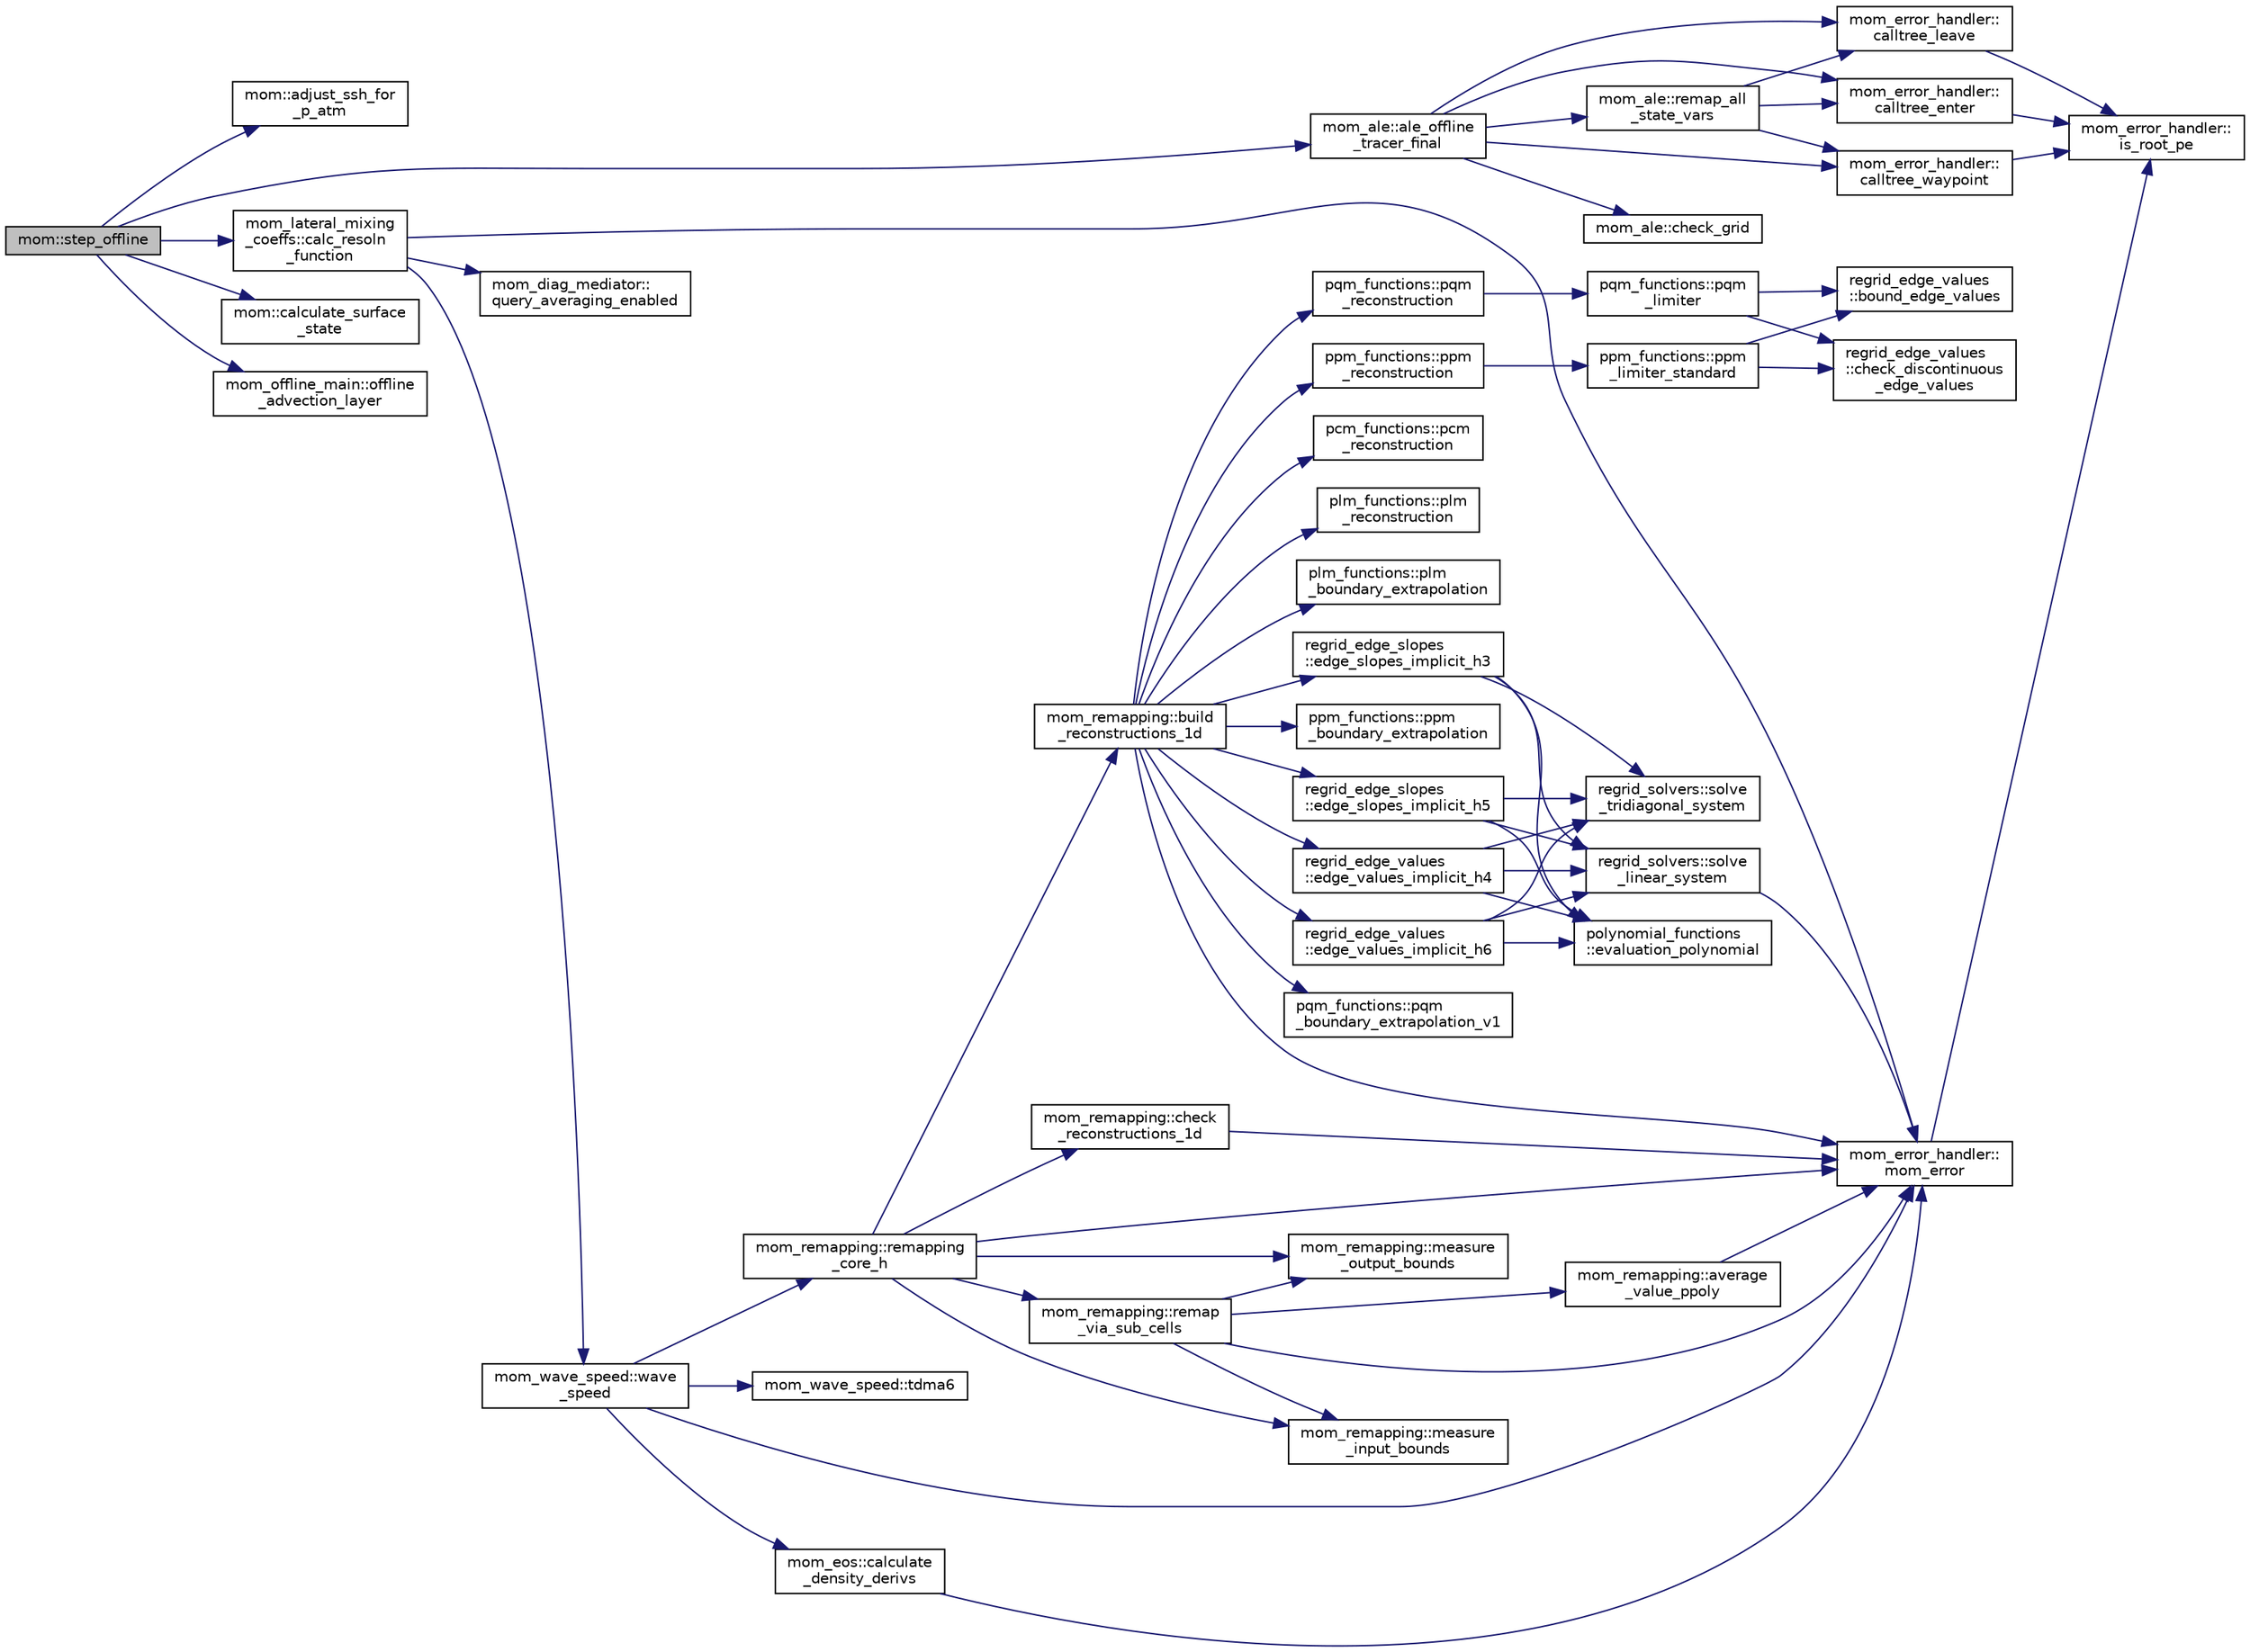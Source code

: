 digraph "mom::step_offline"
{
 // INTERACTIVE_SVG=YES
  edge [fontname="Helvetica",fontsize="10",labelfontname="Helvetica",labelfontsize="10"];
  node [fontname="Helvetica",fontsize="10",shape=record];
  rankdir="LR";
  Node429 [label="mom::step_offline",height=0.2,width=0.4,color="black", fillcolor="grey75", style="filled", fontcolor="black"];
  Node429 -> Node430 [color="midnightblue",fontsize="10",style="solid",fontname="Helvetica"];
  Node430 [label="mom::adjust_ssh_for\l_p_atm",height=0.2,width=0.4,color="black", fillcolor="white", style="filled",URL="$namespacemom.html#a25f70b6c8b3a74e05fbb3c24977bd294",tooltip="This subroutine applies a correction to the sea surface height to compensate for the atmospheric pres..."];
  Node429 -> Node431 [color="midnightblue",fontsize="10",style="solid",fontname="Helvetica"];
  Node431 [label="mom_ale::ale_offline\l_tracer_final",height=0.2,width=0.4,color="black", fillcolor="white", style="filled",URL="$namespacemom__ale.html#a785da1afa50677a8b9e6125e100028ce",tooltip="Remaps all tracers from h onto h_target. This is intended to be called when tracers are done offline..."];
  Node431 -> Node432 [color="midnightblue",fontsize="10",style="solid",fontname="Helvetica"];
  Node432 [label="mom_error_handler::\lcalltree_enter",height=0.2,width=0.4,color="black", fillcolor="white", style="filled",URL="$namespacemom__error__handler.html#a9cda07a87815f0e5594066162b4345c3",tooltip="Writes a message about entering a subroutine if call tree reporting is active. "];
  Node432 -> Node433 [color="midnightblue",fontsize="10",style="solid",fontname="Helvetica"];
  Node433 [label="mom_error_handler::\lis_root_pe",height=0.2,width=0.4,color="black", fillcolor="white", style="filled",URL="$namespacemom__error__handler.html#ad5f00a53059c72fe2332d1436c80ca71"];
  Node431 -> Node434 [color="midnightblue",fontsize="10",style="solid",fontname="Helvetica"];
  Node434 [label="mom_ale::check_grid",height=0.2,width=0.4,color="black", fillcolor="white", style="filled",URL="$namespacemom__ale.html#a9b511a4b61f92b735cef1129dff14bcb",tooltip="Check grid for negative thicknesses. "];
  Node431 -> Node435 [color="midnightblue",fontsize="10",style="solid",fontname="Helvetica"];
  Node435 [label="mom_error_handler::\lcalltree_waypoint",height=0.2,width=0.4,color="black", fillcolor="white", style="filled",URL="$namespacemom__error__handler.html#a34a02e601a60f03cb97a72fe25a32853",tooltip="Writes a message about reaching a milestone if call tree reporting is active. "];
  Node435 -> Node433 [color="midnightblue",fontsize="10",style="solid",fontname="Helvetica"];
  Node431 -> Node436 [color="midnightblue",fontsize="10",style="solid",fontname="Helvetica"];
  Node436 [label="mom_ale::remap_all\l_state_vars",height=0.2,width=0.4,color="black", fillcolor="white", style="filled",URL="$namespacemom__ale.html#af95685cdfb7505b09300795da2336dbe",tooltip="This routine takes care of remapping all variable between the old and the new grids. When velocity components need to be remapped, thicknesses at velocity points are taken to be arithmetic averages of tracer thicknesses. This routine is called during initialization of the model at time=0, to remap initiali conditions to the model grid. It is also called during a time step to update the state. "];
  Node436 -> Node432 [color="midnightblue",fontsize="10",style="solid",fontname="Helvetica"];
  Node436 -> Node435 [color="midnightblue",fontsize="10",style="solid",fontname="Helvetica"];
  Node436 -> Node437 [color="midnightblue",fontsize="10",style="solid",fontname="Helvetica"];
  Node437 [label="mom_error_handler::\lcalltree_leave",height=0.2,width=0.4,color="black", fillcolor="white", style="filled",URL="$namespacemom__error__handler.html#a88ea67781e2ed9b73ab7eac8ea5e8578",tooltip="Writes a message about leaving a subroutine if call tree reporting is active. "];
  Node437 -> Node433 [color="midnightblue",fontsize="10",style="solid",fontname="Helvetica"];
  Node431 -> Node437 [color="midnightblue",fontsize="10",style="solid",fontname="Helvetica"];
  Node429 -> Node438 [color="midnightblue",fontsize="10",style="solid",fontname="Helvetica"];
  Node438 [label="mom_lateral_mixing\l_coeffs::calc_resoln\l_function",height=0.2,width=0.4,color="black", fillcolor="white", style="filled",URL="$namespacemom__lateral__mixing__coeffs.html#af206bc656869b4fc27d4d7e8a15d438e",tooltip="Calculates and stores the non-dimensional resolution functions. "];
  Node438 -> Node439 [color="midnightblue",fontsize="10",style="solid",fontname="Helvetica"];
  Node439 [label="mom_error_handler::\lmom_error",height=0.2,width=0.4,color="black", fillcolor="white", style="filled",URL="$namespacemom__error__handler.html#a460cfb79a06c29fc249952c2a3710d67"];
  Node439 -> Node433 [color="midnightblue",fontsize="10",style="solid",fontname="Helvetica"];
  Node438 -> Node440 [color="midnightblue",fontsize="10",style="solid",fontname="Helvetica"];
  Node440 [label="mom_wave_speed::wave\l_speed",height=0.2,width=0.4,color="black", fillcolor="white", style="filled",URL="$namespacemom__wave__speed.html#a72302e356c47c5055ba0b1a8714c772a",tooltip="Calculates the wave speed of the first baroclinic mode. "];
  Node440 -> Node439 [color="midnightblue",fontsize="10",style="solid",fontname="Helvetica"];
  Node440 -> Node441 [color="midnightblue",fontsize="10",style="solid",fontname="Helvetica"];
  Node441 [label="mom_eos::calculate\l_density_derivs",height=0.2,width=0.4,color="black", fillcolor="white", style="filled",URL="$namespacemom__eos.html#a204529f8434a0322314e6ce2a9762436",tooltip="Calls the appropriate subroutine to calculate density derivatives for 1-D array inputs. "];
  Node441 -> Node439 [color="midnightblue",fontsize="10",style="solid",fontname="Helvetica"];
  Node440 -> Node442 [color="midnightblue",fontsize="10",style="solid",fontname="Helvetica"];
  Node442 [label="mom_wave_speed::tdma6",height=0.2,width=0.4,color="black", fillcolor="white", style="filled",URL="$namespacemom__wave__speed.html#a57673d33027f1ef38330443123102301",tooltip="Solve a non-symmetric tridiagonal problem with a scalar contribution to the leading diagonal..."];
  Node440 -> Node443 [color="midnightblue",fontsize="10",style="solid",fontname="Helvetica"];
  Node443 [label="mom_remapping::remapping\l_core_h",height=0.2,width=0.4,color="black", fillcolor="white", style="filled",URL="$namespacemom__remapping.html#a9ed32f0c2764a3ead9311670315dc26c",tooltip="Remaps column of values u0 on grid h0 to grid h1 assuming the top edge is aligned. "];
  Node443 -> Node444 [color="midnightblue",fontsize="10",style="solid",fontname="Helvetica"];
  Node444 [label="mom_remapping::build\l_reconstructions_1d",height=0.2,width=0.4,color="black", fillcolor="white", style="filled",URL="$namespacemom__remapping.html#a07d7276310f329f56560a1290bcb8b0a",tooltip="Creates polynomial reconstructions of u0 on the source grid h0. "];
  Node444 -> Node445 [color="midnightblue",fontsize="10",style="solid",fontname="Helvetica"];
  Node445 [label="pcm_functions::pcm\l_reconstruction",height=0.2,width=0.4,color="black", fillcolor="white", style="filled",URL="$namespacepcm__functions.html#a273c33619766b17e1bea2f9bbc1d5e1b"];
  Node444 -> Node446 [color="midnightblue",fontsize="10",style="solid",fontname="Helvetica"];
  Node446 [label="plm_functions::plm\l_reconstruction",height=0.2,width=0.4,color="black", fillcolor="white", style="filled",URL="$namespaceplm__functions.html#abf6acfcb1bef51f0c1f8682de53782c4"];
  Node444 -> Node447 [color="midnightblue",fontsize="10",style="solid",fontname="Helvetica"];
  Node447 [label="plm_functions::plm\l_boundary_extrapolation",height=0.2,width=0.4,color="black", fillcolor="white", style="filled",URL="$namespaceplm__functions.html#a66dd52e70d72fb5830f9c4fb16efb2e8"];
  Node444 -> Node448 [color="midnightblue",fontsize="10",style="solid",fontname="Helvetica"];
  Node448 [label="ppm_functions::ppm\l_reconstruction",height=0.2,width=0.4,color="black", fillcolor="white", style="filled",URL="$namespaceppm__functions.html#a97e2144c7499aacd90858788f1312432",tooltip="Builds quadratic polynomials coefficients from cell mean and edge values. "];
  Node448 -> Node449 [color="midnightblue",fontsize="10",style="solid",fontname="Helvetica"];
  Node449 [label="ppm_functions::ppm\l_limiter_standard",height=0.2,width=0.4,color="black", fillcolor="white", style="filled",URL="$namespaceppm__functions.html#a89920c90b84f0b241c5a6d65fe2870b9",tooltip="Adjusts edge values using the standard PPM limiter (Colella & Woodward, JCP 1984) after first checkin..."];
  Node449 -> Node450 [color="midnightblue",fontsize="10",style="solid",fontname="Helvetica"];
  Node450 [label="regrid_edge_values\l::bound_edge_values",height=0.2,width=0.4,color="black", fillcolor="white", style="filled",URL="$namespaceregrid__edge__values.html#aa204fe78ee22cae62f2b7f1bc76151a9"];
  Node449 -> Node451 [color="midnightblue",fontsize="10",style="solid",fontname="Helvetica"];
  Node451 [label="regrid_edge_values\l::check_discontinuous\l_edge_values",height=0.2,width=0.4,color="black", fillcolor="white", style="filled",URL="$namespaceregrid__edge__values.html#acbdacbbf7212e538bb52a9729fc949a7"];
  Node444 -> Node452 [color="midnightblue",fontsize="10",style="solid",fontname="Helvetica"];
  Node452 [label="ppm_functions::ppm\l_boundary_extrapolation",height=0.2,width=0.4,color="black", fillcolor="white", style="filled",URL="$namespaceppm__functions.html#aaf88d77ece3a30843c730fd2d57c517f"];
  Node444 -> Node453 [color="midnightblue",fontsize="10",style="solid",fontname="Helvetica"];
  Node453 [label="regrid_edge_values\l::edge_values_implicit_h4",height=0.2,width=0.4,color="black", fillcolor="white", style="filled",URL="$namespaceregrid__edge__values.html#a2c2460b31b6de501eed3cb7db07a4be5"];
  Node453 -> Node454 [color="midnightblue",fontsize="10",style="solid",fontname="Helvetica"];
  Node454 [label="regrid_solvers::solve\l_linear_system",height=0.2,width=0.4,color="black", fillcolor="white", style="filled",URL="$namespaceregrid__solvers.html#a8130a338b59de62b00f68da4204568ad"];
  Node454 -> Node439 [color="midnightblue",fontsize="10",style="solid",fontname="Helvetica"];
  Node453 -> Node455 [color="midnightblue",fontsize="10",style="solid",fontname="Helvetica"];
  Node455 [label="polynomial_functions\l::evaluation_polynomial",height=0.2,width=0.4,color="black", fillcolor="white", style="filled",URL="$namespacepolynomial__functions.html#aed77465c5ca9937dab06fdb5f94eba39"];
  Node453 -> Node456 [color="midnightblue",fontsize="10",style="solid",fontname="Helvetica"];
  Node456 [label="regrid_solvers::solve\l_tridiagonal_system",height=0.2,width=0.4,color="black", fillcolor="white", style="filled",URL="$namespaceregrid__solvers.html#a0d5c3cff8f31429b0a2c6d267e8b345d"];
  Node444 -> Node457 [color="midnightblue",fontsize="10",style="solid",fontname="Helvetica"];
  Node457 [label="regrid_edge_slopes\l::edge_slopes_implicit_h3",height=0.2,width=0.4,color="black", fillcolor="white", style="filled",URL="$namespaceregrid__edge__slopes.html#a378dcb603968664e58d65e8ed892ec69"];
  Node457 -> Node454 [color="midnightblue",fontsize="10",style="solid",fontname="Helvetica"];
  Node457 -> Node455 [color="midnightblue",fontsize="10",style="solid",fontname="Helvetica"];
  Node457 -> Node456 [color="midnightblue",fontsize="10",style="solid",fontname="Helvetica"];
  Node444 -> Node458 [color="midnightblue",fontsize="10",style="solid",fontname="Helvetica"];
  Node458 [label="pqm_functions::pqm\l_reconstruction",height=0.2,width=0.4,color="black", fillcolor="white", style="filled",URL="$namespacepqm__functions.html#ada7e1a8d9d70b5b78b5e2dfddb5ffa43"];
  Node458 -> Node459 [color="midnightblue",fontsize="10",style="solid",fontname="Helvetica"];
  Node459 [label="pqm_functions::pqm\l_limiter",height=0.2,width=0.4,color="black", fillcolor="white", style="filled",URL="$namespacepqm__functions.html#a0ce0d64922453de1312adec7b8746544"];
  Node459 -> Node450 [color="midnightblue",fontsize="10",style="solid",fontname="Helvetica"];
  Node459 -> Node451 [color="midnightblue",fontsize="10",style="solid",fontname="Helvetica"];
  Node444 -> Node460 [color="midnightblue",fontsize="10",style="solid",fontname="Helvetica"];
  Node460 [label="pqm_functions::pqm\l_boundary_extrapolation_v1",height=0.2,width=0.4,color="black", fillcolor="white", style="filled",URL="$namespacepqm__functions.html#ae2c3bd1b82cddbe1bbb0e93e83d93e48"];
  Node444 -> Node461 [color="midnightblue",fontsize="10",style="solid",fontname="Helvetica"];
  Node461 [label="regrid_edge_values\l::edge_values_implicit_h6",height=0.2,width=0.4,color="black", fillcolor="white", style="filled",URL="$namespaceregrid__edge__values.html#a6c14843c556353d86f2efb4c7c74c9f5"];
  Node461 -> Node454 [color="midnightblue",fontsize="10",style="solid",fontname="Helvetica"];
  Node461 -> Node455 [color="midnightblue",fontsize="10",style="solid",fontname="Helvetica"];
  Node461 -> Node456 [color="midnightblue",fontsize="10",style="solid",fontname="Helvetica"];
  Node444 -> Node462 [color="midnightblue",fontsize="10",style="solid",fontname="Helvetica"];
  Node462 [label="regrid_edge_slopes\l::edge_slopes_implicit_h5",height=0.2,width=0.4,color="black", fillcolor="white", style="filled",URL="$namespaceregrid__edge__slopes.html#a32fc906bf14cfb859703b4a1a7c46a9c"];
  Node462 -> Node454 [color="midnightblue",fontsize="10",style="solid",fontname="Helvetica"];
  Node462 -> Node455 [color="midnightblue",fontsize="10",style="solid",fontname="Helvetica"];
  Node462 -> Node456 [color="midnightblue",fontsize="10",style="solid",fontname="Helvetica"];
  Node444 -> Node439 [color="midnightblue",fontsize="10",style="solid",fontname="Helvetica"];
  Node443 -> Node463 [color="midnightblue",fontsize="10",style="solid",fontname="Helvetica"];
  Node463 [label="mom_remapping::check\l_reconstructions_1d",height=0.2,width=0.4,color="black", fillcolor="white", style="filled",URL="$namespacemom__remapping.html#a62666b08a892ba9e9ab5a4731a07b942",tooltip="Checks that edge values and reconstructions satisfy bounds. "];
  Node463 -> Node439 [color="midnightblue",fontsize="10",style="solid",fontname="Helvetica"];
  Node443 -> Node464 [color="midnightblue",fontsize="10",style="solid",fontname="Helvetica"];
  Node464 [label="mom_remapping::remap\l_via_sub_cells",height=0.2,width=0.4,color="black", fillcolor="white", style="filled",URL="$namespacemom__remapping.html#aac27eb299cd36293b458a51b60ac771f",tooltip="Remaps column of n0 values u0 on grid h0 to grid h1 with n1 cells by calculating the n0+n1+1 sub-inte..."];
  Node464 -> Node465 [color="midnightblue",fontsize="10",style="solid",fontname="Helvetica"];
  Node465 [label="mom_remapping::average\l_value_ppoly",height=0.2,width=0.4,color="black", fillcolor="white", style="filled",URL="$namespacemom__remapping.html#ac97371127053406c84be732a19eb6f9d",tooltip="Returns the average value of a reconstruction within a single source cell, i0, between the non-dimens..."];
  Node465 -> Node439 [color="midnightblue",fontsize="10",style="solid",fontname="Helvetica"];
  Node464 -> Node439 [color="midnightblue",fontsize="10",style="solid",fontname="Helvetica"];
  Node464 -> Node466 [color="midnightblue",fontsize="10",style="solid",fontname="Helvetica"];
  Node466 [label="mom_remapping::measure\l_input_bounds",height=0.2,width=0.4,color="black", fillcolor="white", style="filled",URL="$namespacemom__remapping.html#afe0efe65edb680f96fc5efe3d29a9217",tooltip="Measure totals and bounds on source grid. "];
  Node464 -> Node467 [color="midnightblue",fontsize="10",style="solid",fontname="Helvetica"];
  Node467 [label="mom_remapping::measure\l_output_bounds",height=0.2,width=0.4,color="black", fillcolor="white", style="filled",URL="$namespacemom__remapping.html#a5453aeefe69feaff159b67f3a4bd2366",tooltip="Measure totals and bounds on destination grid. "];
  Node443 -> Node466 [color="midnightblue",fontsize="10",style="solid",fontname="Helvetica"];
  Node443 -> Node467 [color="midnightblue",fontsize="10",style="solid",fontname="Helvetica"];
  Node443 -> Node439 [color="midnightblue",fontsize="10",style="solid",fontname="Helvetica"];
  Node438 -> Node468 [color="midnightblue",fontsize="10",style="solid",fontname="Helvetica"];
  Node468 [label="mom_diag_mediator::\lquery_averaging_enabled",height=0.2,width=0.4,color="black", fillcolor="white", style="filled",URL="$namespacemom__diag__mediator.html#a0be5d1cbc6c6f8f63950ce7d9bc6455a"];
  Node429 -> Node469 [color="midnightblue",fontsize="10",style="solid",fontname="Helvetica"];
  Node469 [label="mom::calculate_surface\l_state",height=0.2,width=0.4,color="black", fillcolor="white", style="filled",URL="$namespacemom.html#a0ece0094eb51fea9a61873d0a567e82d",tooltip="This subroutine sets the surface (return) properties of the ocean model by setting the appropriate fi..."];
  Node429 -> Node470 [color="midnightblue",fontsize="10",style="solid",fontname="Helvetica"];
  Node470 [label="mom_offline_main::offline\l_advection_layer",height=0.2,width=0.4,color="black", fillcolor="white", style="filled",URL="$namespacemom__offline__main.html#a887d59c64eb269aad257eacc8cf30444",tooltip="When in layer mode, 3D horizontal advection using stored mass fluxes must be used. Horizontal advection is done via tracer_advect, whereas the vertical component is actually handled by vertdiff in tracer_column_fns. "];
}
